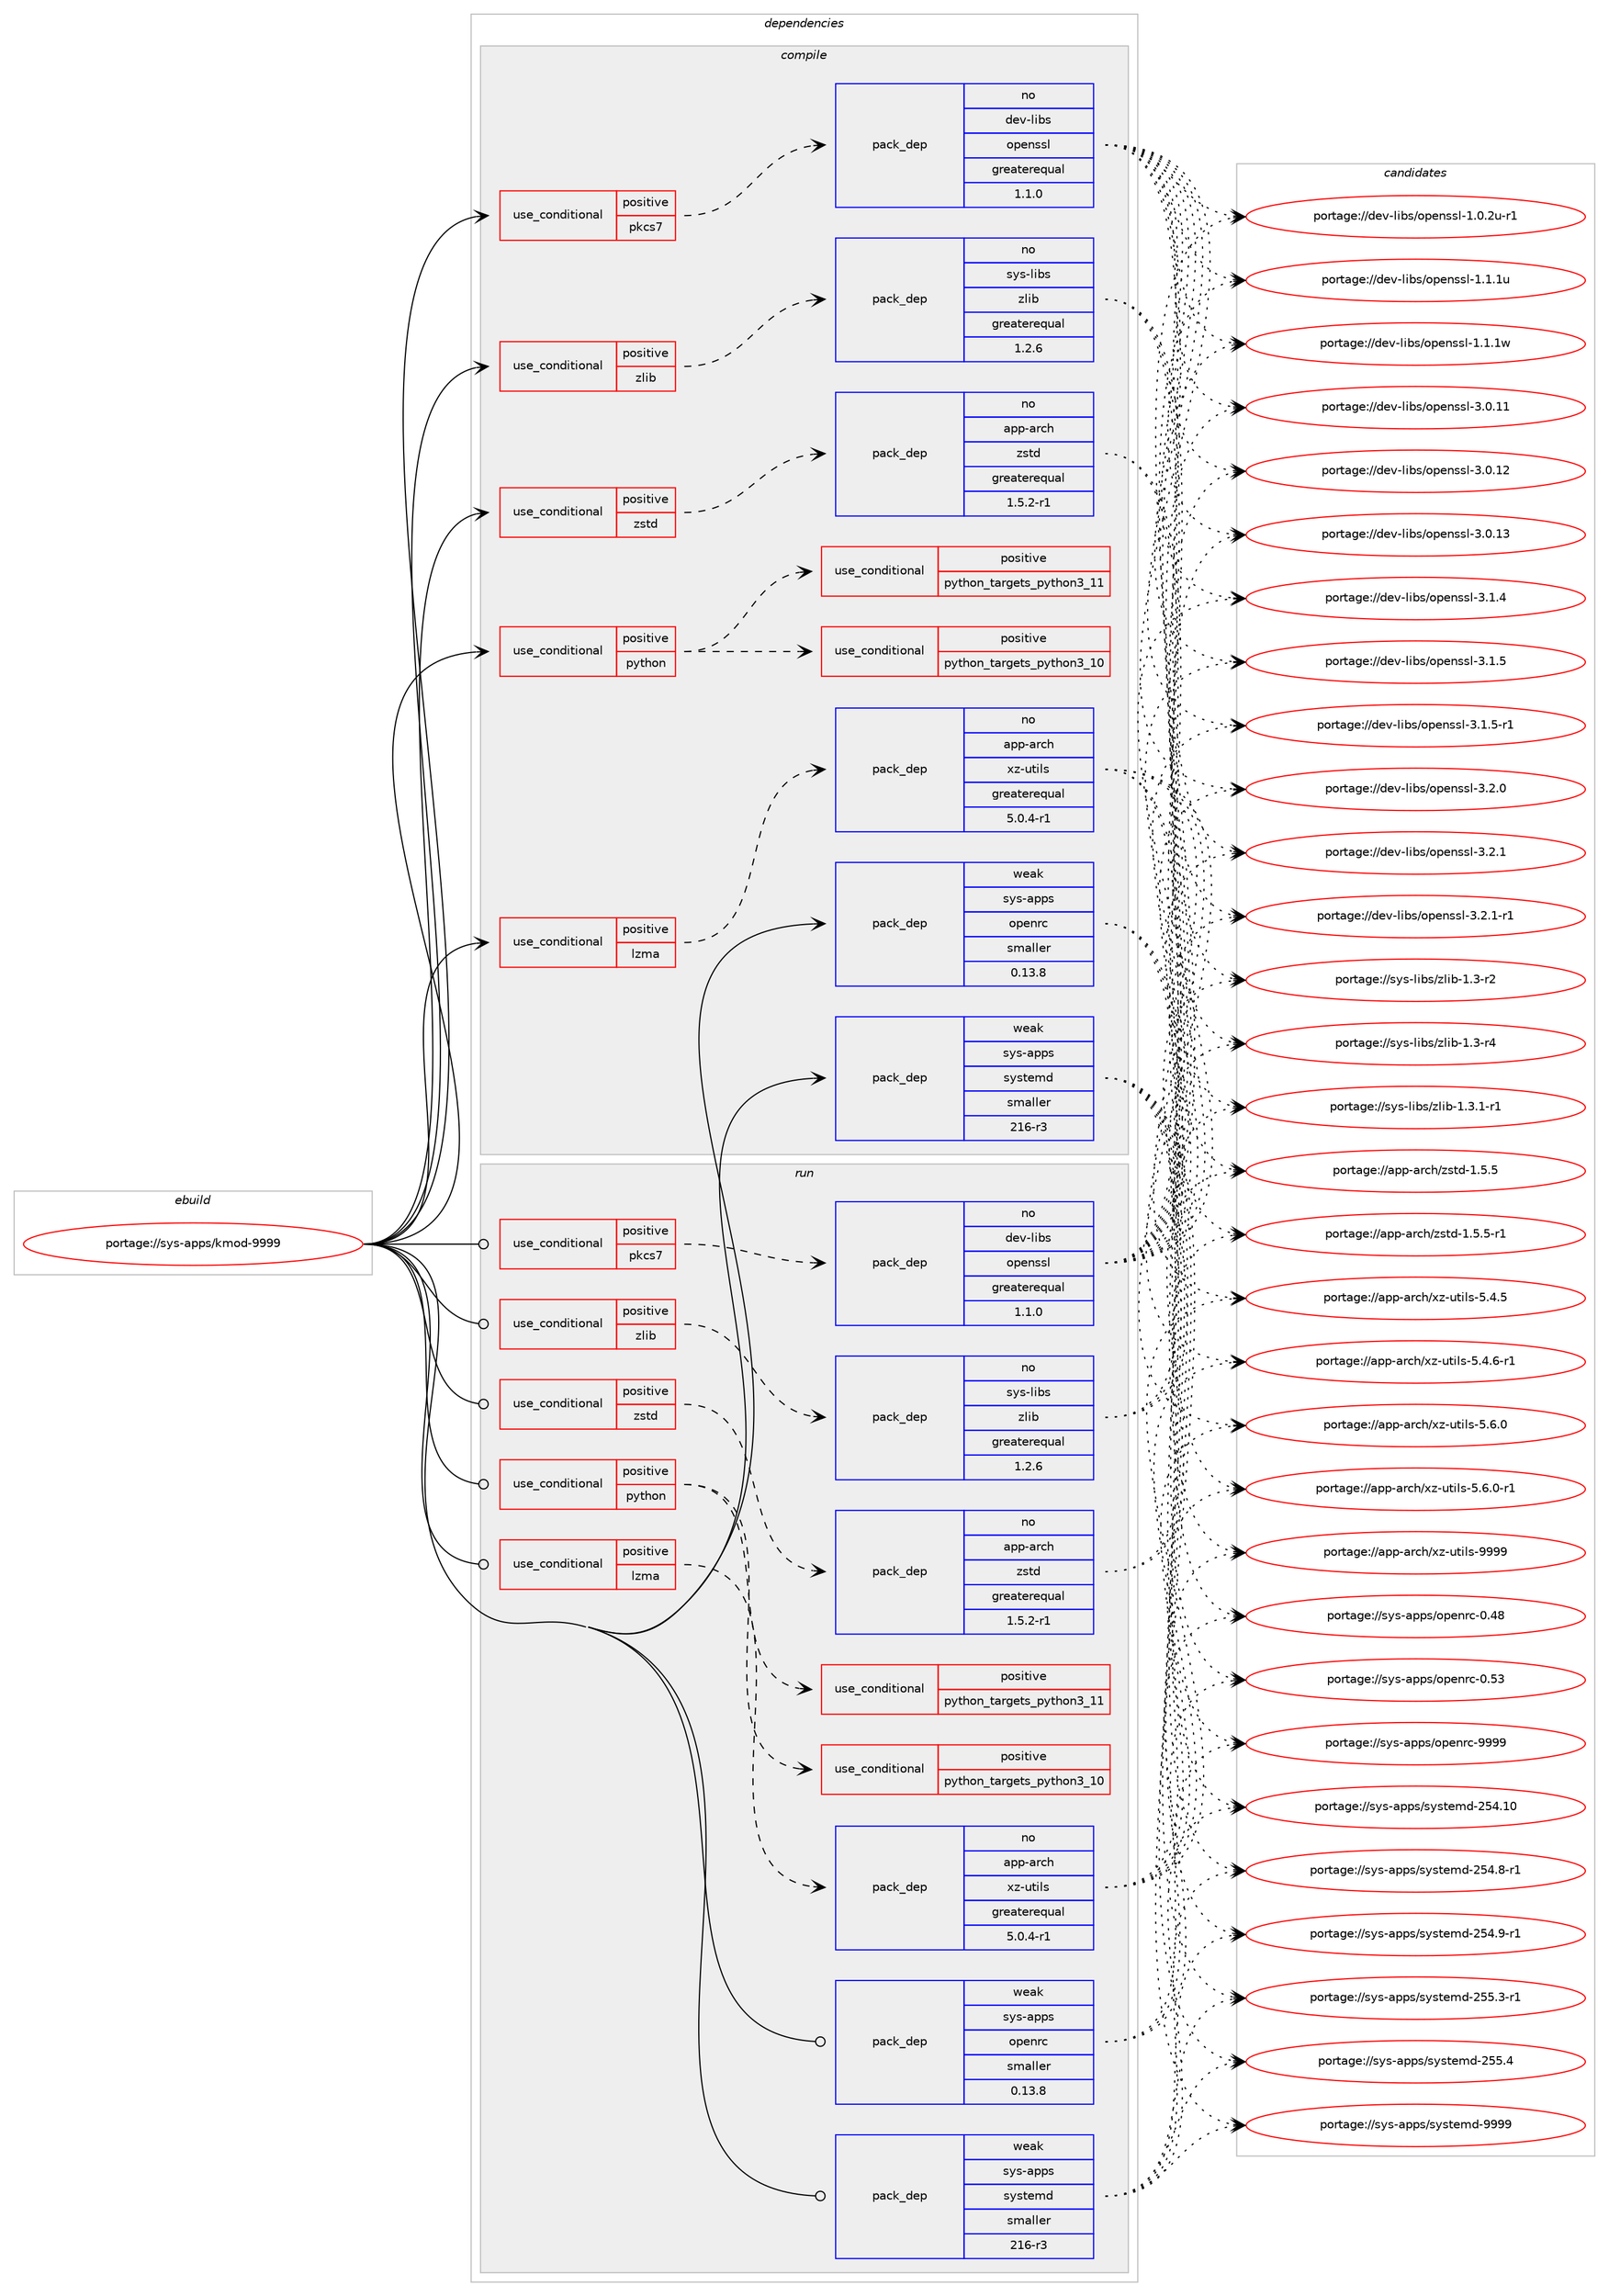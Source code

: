 digraph prolog {

# *************
# Graph options
# *************

newrank=true;
concentrate=true;
compound=true;
graph [rankdir=LR,fontname=Helvetica,fontsize=10,ranksep=1.5];#, ranksep=2.5, nodesep=0.2];
edge  [arrowhead=vee];
node  [fontname=Helvetica,fontsize=10];

# **********
# The ebuild
# **********

subgraph cluster_leftcol {
color=gray;
rank=same;
label=<<i>ebuild</i>>;
id [label="portage://sys-apps/kmod-9999", color=red, width=4, href="../sys-apps/kmod-9999.svg"];
}

# ****************
# The dependencies
# ****************

subgraph cluster_midcol {
color=gray;
label=<<i>dependencies</i>>;
subgraph cluster_compile {
fillcolor="#eeeeee";
style=filled;
label=<<i>compile</i>>;
subgraph cond11117 {
dependency15845 [label=<<TABLE BORDER="0" CELLBORDER="1" CELLSPACING="0" CELLPADDING="4"><TR><TD ROWSPAN="3" CELLPADDING="10">use_conditional</TD></TR><TR><TD>positive</TD></TR><TR><TD>lzma</TD></TR></TABLE>>, shape=none, color=red];
subgraph pack4573 {
dependency15846 [label=<<TABLE BORDER="0" CELLBORDER="1" CELLSPACING="0" CELLPADDING="4" WIDTH="220"><TR><TD ROWSPAN="6" CELLPADDING="30">pack_dep</TD></TR><TR><TD WIDTH="110">no</TD></TR><TR><TD>app-arch</TD></TR><TR><TD>xz-utils</TD></TR><TR><TD>greaterequal</TD></TR><TR><TD>5.0.4-r1</TD></TR></TABLE>>, shape=none, color=blue];
}
dependency15845:e -> dependency15846:w [weight=20,style="dashed",arrowhead="vee"];
}
id:e -> dependency15845:w [weight=20,style="solid",arrowhead="vee"];
subgraph cond11118 {
dependency15847 [label=<<TABLE BORDER="0" CELLBORDER="1" CELLSPACING="0" CELLPADDING="4"><TR><TD ROWSPAN="3" CELLPADDING="10">use_conditional</TD></TR><TR><TD>positive</TD></TR><TR><TD>pkcs7</TD></TR></TABLE>>, shape=none, color=red];
subgraph pack4574 {
dependency15848 [label=<<TABLE BORDER="0" CELLBORDER="1" CELLSPACING="0" CELLPADDING="4" WIDTH="220"><TR><TD ROWSPAN="6" CELLPADDING="30">pack_dep</TD></TR><TR><TD WIDTH="110">no</TD></TR><TR><TD>dev-libs</TD></TR><TR><TD>openssl</TD></TR><TR><TD>greaterequal</TD></TR><TR><TD>1.1.0</TD></TR></TABLE>>, shape=none, color=blue];
}
dependency15847:e -> dependency15848:w [weight=20,style="dashed",arrowhead="vee"];
}
id:e -> dependency15847:w [weight=20,style="solid",arrowhead="vee"];
subgraph cond11119 {
dependency15849 [label=<<TABLE BORDER="0" CELLBORDER="1" CELLSPACING="0" CELLPADDING="4"><TR><TD ROWSPAN="3" CELLPADDING="10">use_conditional</TD></TR><TR><TD>positive</TD></TR><TR><TD>python</TD></TR></TABLE>>, shape=none, color=red];
subgraph cond11120 {
dependency15850 [label=<<TABLE BORDER="0" CELLBORDER="1" CELLSPACING="0" CELLPADDING="4"><TR><TD ROWSPAN="3" CELLPADDING="10">use_conditional</TD></TR><TR><TD>positive</TD></TR><TR><TD>python_targets_python3_10</TD></TR></TABLE>>, shape=none, color=red];
# *** BEGIN UNKNOWN DEPENDENCY TYPE (TODO) ***
# dependency15850 -> package_dependency(portage://sys-apps/kmod-9999,install,no,dev-lang,python,none,[,,],[slot(3.10)],[])
# *** END UNKNOWN DEPENDENCY TYPE (TODO) ***

}
dependency15849:e -> dependency15850:w [weight=20,style="dashed",arrowhead="vee"];
subgraph cond11121 {
dependency15851 [label=<<TABLE BORDER="0" CELLBORDER="1" CELLSPACING="0" CELLPADDING="4"><TR><TD ROWSPAN="3" CELLPADDING="10">use_conditional</TD></TR><TR><TD>positive</TD></TR><TR><TD>python_targets_python3_11</TD></TR></TABLE>>, shape=none, color=red];
# *** BEGIN UNKNOWN DEPENDENCY TYPE (TODO) ***
# dependency15851 -> package_dependency(portage://sys-apps/kmod-9999,install,no,dev-lang,python,none,[,,],[slot(3.11)],[])
# *** END UNKNOWN DEPENDENCY TYPE (TODO) ***

}
dependency15849:e -> dependency15851:w [weight=20,style="dashed",arrowhead="vee"];
}
id:e -> dependency15849:w [weight=20,style="solid",arrowhead="vee"];
subgraph cond11122 {
dependency15852 [label=<<TABLE BORDER="0" CELLBORDER="1" CELLSPACING="0" CELLPADDING="4"><TR><TD ROWSPAN="3" CELLPADDING="10">use_conditional</TD></TR><TR><TD>positive</TD></TR><TR><TD>zlib</TD></TR></TABLE>>, shape=none, color=red];
subgraph pack4575 {
dependency15853 [label=<<TABLE BORDER="0" CELLBORDER="1" CELLSPACING="0" CELLPADDING="4" WIDTH="220"><TR><TD ROWSPAN="6" CELLPADDING="30">pack_dep</TD></TR><TR><TD WIDTH="110">no</TD></TR><TR><TD>sys-libs</TD></TR><TR><TD>zlib</TD></TR><TR><TD>greaterequal</TD></TR><TR><TD>1.2.6</TD></TR></TABLE>>, shape=none, color=blue];
}
dependency15852:e -> dependency15853:w [weight=20,style="dashed",arrowhead="vee"];
}
id:e -> dependency15852:w [weight=20,style="solid",arrowhead="vee"];
subgraph cond11123 {
dependency15854 [label=<<TABLE BORDER="0" CELLBORDER="1" CELLSPACING="0" CELLPADDING="4"><TR><TD ROWSPAN="3" CELLPADDING="10">use_conditional</TD></TR><TR><TD>positive</TD></TR><TR><TD>zstd</TD></TR></TABLE>>, shape=none, color=red];
subgraph pack4576 {
dependency15855 [label=<<TABLE BORDER="0" CELLBORDER="1" CELLSPACING="0" CELLPADDING="4" WIDTH="220"><TR><TD ROWSPAN="6" CELLPADDING="30">pack_dep</TD></TR><TR><TD WIDTH="110">no</TD></TR><TR><TD>app-arch</TD></TR><TR><TD>zstd</TD></TR><TR><TD>greaterequal</TD></TR><TR><TD>1.5.2-r1</TD></TR></TABLE>>, shape=none, color=blue];
}
dependency15854:e -> dependency15855:w [weight=20,style="dashed",arrowhead="vee"];
}
id:e -> dependency15854:w [weight=20,style="solid",arrowhead="vee"];
# *** BEGIN UNKNOWN DEPENDENCY TYPE (TODO) ***
# id -> package_dependency(portage://sys-apps/kmod-9999,install,weak,sys-apps,module-init-tools,none,[,,],[],[])
# *** END UNKNOWN DEPENDENCY TYPE (TODO) ***

# *** BEGIN UNKNOWN DEPENDENCY TYPE (TODO) ***
# id -> package_dependency(portage://sys-apps/kmod-9999,install,weak,sys-apps,modutils,none,[,,],[],[])
# *** END UNKNOWN DEPENDENCY TYPE (TODO) ***

subgraph pack4577 {
dependency15856 [label=<<TABLE BORDER="0" CELLBORDER="1" CELLSPACING="0" CELLPADDING="4" WIDTH="220"><TR><TD ROWSPAN="6" CELLPADDING="30">pack_dep</TD></TR><TR><TD WIDTH="110">weak</TD></TR><TR><TD>sys-apps</TD></TR><TR><TD>openrc</TD></TR><TR><TD>smaller</TD></TR><TR><TD>0.13.8</TD></TR></TABLE>>, shape=none, color=blue];
}
id:e -> dependency15856:w [weight=20,style="solid",arrowhead="vee"];
subgraph pack4578 {
dependency15857 [label=<<TABLE BORDER="0" CELLBORDER="1" CELLSPACING="0" CELLPADDING="4" WIDTH="220"><TR><TD ROWSPAN="6" CELLPADDING="30">pack_dep</TD></TR><TR><TD WIDTH="110">weak</TD></TR><TR><TD>sys-apps</TD></TR><TR><TD>systemd</TD></TR><TR><TD>smaller</TD></TR><TR><TD>216-r3</TD></TR></TABLE>>, shape=none, color=blue];
}
id:e -> dependency15857:w [weight=20,style="solid",arrowhead="vee"];
}
subgraph cluster_compileandrun {
fillcolor="#eeeeee";
style=filled;
label=<<i>compile and run</i>>;
}
subgraph cluster_run {
fillcolor="#eeeeee";
style=filled;
label=<<i>run</i>>;
subgraph cond11124 {
dependency15858 [label=<<TABLE BORDER="0" CELLBORDER="1" CELLSPACING="0" CELLPADDING="4"><TR><TD ROWSPAN="3" CELLPADDING="10">use_conditional</TD></TR><TR><TD>positive</TD></TR><TR><TD>lzma</TD></TR></TABLE>>, shape=none, color=red];
subgraph pack4579 {
dependency15859 [label=<<TABLE BORDER="0" CELLBORDER="1" CELLSPACING="0" CELLPADDING="4" WIDTH="220"><TR><TD ROWSPAN="6" CELLPADDING="30">pack_dep</TD></TR><TR><TD WIDTH="110">no</TD></TR><TR><TD>app-arch</TD></TR><TR><TD>xz-utils</TD></TR><TR><TD>greaterequal</TD></TR><TR><TD>5.0.4-r1</TD></TR></TABLE>>, shape=none, color=blue];
}
dependency15858:e -> dependency15859:w [weight=20,style="dashed",arrowhead="vee"];
}
id:e -> dependency15858:w [weight=20,style="solid",arrowhead="odot"];
subgraph cond11125 {
dependency15860 [label=<<TABLE BORDER="0" CELLBORDER="1" CELLSPACING="0" CELLPADDING="4"><TR><TD ROWSPAN="3" CELLPADDING="10">use_conditional</TD></TR><TR><TD>positive</TD></TR><TR><TD>pkcs7</TD></TR></TABLE>>, shape=none, color=red];
subgraph pack4580 {
dependency15861 [label=<<TABLE BORDER="0" CELLBORDER="1" CELLSPACING="0" CELLPADDING="4" WIDTH="220"><TR><TD ROWSPAN="6" CELLPADDING="30">pack_dep</TD></TR><TR><TD WIDTH="110">no</TD></TR><TR><TD>dev-libs</TD></TR><TR><TD>openssl</TD></TR><TR><TD>greaterequal</TD></TR><TR><TD>1.1.0</TD></TR></TABLE>>, shape=none, color=blue];
}
dependency15860:e -> dependency15861:w [weight=20,style="dashed",arrowhead="vee"];
}
id:e -> dependency15860:w [weight=20,style="solid",arrowhead="odot"];
subgraph cond11126 {
dependency15862 [label=<<TABLE BORDER="0" CELLBORDER="1" CELLSPACING="0" CELLPADDING="4"><TR><TD ROWSPAN="3" CELLPADDING="10">use_conditional</TD></TR><TR><TD>positive</TD></TR><TR><TD>python</TD></TR></TABLE>>, shape=none, color=red];
subgraph cond11127 {
dependency15863 [label=<<TABLE BORDER="0" CELLBORDER="1" CELLSPACING="0" CELLPADDING="4"><TR><TD ROWSPAN="3" CELLPADDING="10">use_conditional</TD></TR><TR><TD>positive</TD></TR><TR><TD>python_targets_python3_10</TD></TR></TABLE>>, shape=none, color=red];
# *** BEGIN UNKNOWN DEPENDENCY TYPE (TODO) ***
# dependency15863 -> package_dependency(portage://sys-apps/kmod-9999,run,no,dev-lang,python,none,[,,],[slot(3.10)],[])
# *** END UNKNOWN DEPENDENCY TYPE (TODO) ***

}
dependency15862:e -> dependency15863:w [weight=20,style="dashed",arrowhead="vee"];
subgraph cond11128 {
dependency15864 [label=<<TABLE BORDER="0" CELLBORDER="1" CELLSPACING="0" CELLPADDING="4"><TR><TD ROWSPAN="3" CELLPADDING="10">use_conditional</TD></TR><TR><TD>positive</TD></TR><TR><TD>python_targets_python3_11</TD></TR></TABLE>>, shape=none, color=red];
# *** BEGIN UNKNOWN DEPENDENCY TYPE (TODO) ***
# dependency15864 -> package_dependency(portage://sys-apps/kmod-9999,run,no,dev-lang,python,none,[,,],[slot(3.11)],[])
# *** END UNKNOWN DEPENDENCY TYPE (TODO) ***

}
dependency15862:e -> dependency15864:w [weight=20,style="dashed",arrowhead="vee"];
}
id:e -> dependency15862:w [weight=20,style="solid",arrowhead="odot"];
subgraph cond11129 {
dependency15865 [label=<<TABLE BORDER="0" CELLBORDER="1" CELLSPACING="0" CELLPADDING="4"><TR><TD ROWSPAN="3" CELLPADDING="10">use_conditional</TD></TR><TR><TD>positive</TD></TR><TR><TD>zlib</TD></TR></TABLE>>, shape=none, color=red];
subgraph pack4581 {
dependency15866 [label=<<TABLE BORDER="0" CELLBORDER="1" CELLSPACING="0" CELLPADDING="4" WIDTH="220"><TR><TD ROWSPAN="6" CELLPADDING="30">pack_dep</TD></TR><TR><TD WIDTH="110">no</TD></TR><TR><TD>sys-libs</TD></TR><TR><TD>zlib</TD></TR><TR><TD>greaterequal</TD></TR><TR><TD>1.2.6</TD></TR></TABLE>>, shape=none, color=blue];
}
dependency15865:e -> dependency15866:w [weight=20,style="dashed",arrowhead="vee"];
}
id:e -> dependency15865:w [weight=20,style="solid",arrowhead="odot"];
subgraph cond11130 {
dependency15867 [label=<<TABLE BORDER="0" CELLBORDER="1" CELLSPACING="0" CELLPADDING="4"><TR><TD ROWSPAN="3" CELLPADDING="10">use_conditional</TD></TR><TR><TD>positive</TD></TR><TR><TD>zstd</TD></TR></TABLE>>, shape=none, color=red];
subgraph pack4582 {
dependency15868 [label=<<TABLE BORDER="0" CELLBORDER="1" CELLSPACING="0" CELLPADDING="4" WIDTH="220"><TR><TD ROWSPAN="6" CELLPADDING="30">pack_dep</TD></TR><TR><TD WIDTH="110">no</TD></TR><TR><TD>app-arch</TD></TR><TR><TD>zstd</TD></TR><TR><TD>greaterequal</TD></TR><TR><TD>1.5.2-r1</TD></TR></TABLE>>, shape=none, color=blue];
}
dependency15867:e -> dependency15868:w [weight=20,style="dashed",arrowhead="vee"];
}
id:e -> dependency15867:w [weight=20,style="solid",arrowhead="odot"];
# *** BEGIN UNKNOWN DEPENDENCY TYPE (TODO) ***
# id -> package_dependency(portage://sys-apps/kmod-9999,run,weak,sys-apps,module-init-tools,none,[,,],[],[])
# *** END UNKNOWN DEPENDENCY TYPE (TODO) ***

# *** BEGIN UNKNOWN DEPENDENCY TYPE (TODO) ***
# id -> package_dependency(portage://sys-apps/kmod-9999,run,weak,sys-apps,modutils,none,[,,],[],[])
# *** END UNKNOWN DEPENDENCY TYPE (TODO) ***

subgraph pack4583 {
dependency15869 [label=<<TABLE BORDER="0" CELLBORDER="1" CELLSPACING="0" CELLPADDING="4" WIDTH="220"><TR><TD ROWSPAN="6" CELLPADDING="30">pack_dep</TD></TR><TR><TD WIDTH="110">weak</TD></TR><TR><TD>sys-apps</TD></TR><TR><TD>openrc</TD></TR><TR><TD>smaller</TD></TR><TR><TD>0.13.8</TD></TR></TABLE>>, shape=none, color=blue];
}
id:e -> dependency15869:w [weight=20,style="solid",arrowhead="odot"];
subgraph pack4584 {
dependency15870 [label=<<TABLE BORDER="0" CELLBORDER="1" CELLSPACING="0" CELLPADDING="4" WIDTH="220"><TR><TD ROWSPAN="6" CELLPADDING="30">pack_dep</TD></TR><TR><TD WIDTH="110">weak</TD></TR><TR><TD>sys-apps</TD></TR><TR><TD>systemd</TD></TR><TR><TD>smaller</TD></TR><TR><TD>216-r3</TD></TR></TABLE>>, shape=none, color=blue];
}
id:e -> dependency15870:w [weight=20,style="solid",arrowhead="odot"];
}
}

# **************
# The candidates
# **************

subgraph cluster_choices {
rank=same;
color=gray;
label=<<i>candidates</i>>;

subgraph choice4573 {
color=black;
nodesep=1;
choice971121124597114991044712012245117116105108115455346524653 [label="portage://app-arch/xz-utils-5.4.5", color=red, width=4,href="../app-arch/xz-utils-5.4.5.svg"];
choice9711211245971149910447120122451171161051081154553465246544511449 [label="portage://app-arch/xz-utils-5.4.6-r1", color=red, width=4,href="../app-arch/xz-utils-5.4.6-r1.svg"];
choice971121124597114991044712012245117116105108115455346544648 [label="portage://app-arch/xz-utils-5.6.0", color=red, width=4,href="../app-arch/xz-utils-5.6.0.svg"];
choice9711211245971149910447120122451171161051081154553465446484511449 [label="portage://app-arch/xz-utils-5.6.0-r1", color=red, width=4,href="../app-arch/xz-utils-5.6.0-r1.svg"];
choice9711211245971149910447120122451171161051081154557575757 [label="portage://app-arch/xz-utils-9999", color=red, width=4,href="../app-arch/xz-utils-9999.svg"];
dependency15846:e -> choice971121124597114991044712012245117116105108115455346524653:w [style=dotted,weight="100"];
dependency15846:e -> choice9711211245971149910447120122451171161051081154553465246544511449:w [style=dotted,weight="100"];
dependency15846:e -> choice971121124597114991044712012245117116105108115455346544648:w [style=dotted,weight="100"];
dependency15846:e -> choice9711211245971149910447120122451171161051081154553465446484511449:w [style=dotted,weight="100"];
dependency15846:e -> choice9711211245971149910447120122451171161051081154557575757:w [style=dotted,weight="100"];
}
subgraph choice4574 {
color=black;
nodesep=1;
choice1001011184510810598115471111121011101151151084549464846501174511449 [label="portage://dev-libs/openssl-1.0.2u-r1", color=red, width=4,href="../dev-libs/openssl-1.0.2u-r1.svg"];
choice100101118451081059811547111112101110115115108454946494649117 [label="portage://dev-libs/openssl-1.1.1u", color=red, width=4,href="../dev-libs/openssl-1.1.1u.svg"];
choice100101118451081059811547111112101110115115108454946494649119 [label="portage://dev-libs/openssl-1.1.1w", color=red, width=4,href="../dev-libs/openssl-1.1.1w.svg"];
choice10010111845108105981154711111210111011511510845514648464949 [label="portage://dev-libs/openssl-3.0.11", color=red, width=4,href="../dev-libs/openssl-3.0.11.svg"];
choice10010111845108105981154711111210111011511510845514648464950 [label="portage://dev-libs/openssl-3.0.12", color=red, width=4,href="../dev-libs/openssl-3.0.12.svg"];
choice10010111845108105981154711111210111011511510845514648464951 [label="portage://dev-libs/openssl-3.0.13", color=red, width=4,href="../dev-libs/openssl-3.0.13.svg"];
choice100101118451081059811547111112101110115115108455146494652 [label="portage://dev-libs/openssl-3.1.4", color=red, width=4,href="../dev-libs/openssl-3.1.4.svg"];
choice100101118451081059811547111112101110115115108455146494653 [label="portage://dev-libs/openssl-3.1.5", color=red, width=4,href="../dev-libs/openssl-3.1.5.svg"];
choice1001011184510810598115471111121011101151151084551464946534511449 [label="portage://dev-libs/openssl-3.1.5-r1", color=red, width=4,href="../dev-libs/openssl-3.1.5-r1.svg"];
choice100101118451081059811547111112101110115115108455146504648 [label="portage://dev-libs/openssl-3.2.0", color=red, width=4,href="../dev-libs/openssl-3.2.0.svg"];
choice100101118451081059811547111112101110115115108455146504649 [label="portage://dev-libs/openssl-3.2.1", color=red, width=4,href="../dev-libs/openssl-3.2.1.svg"];
choice1001011184510810598115471111121011101151151084551465046494511449 [label="portage://dev-libs/openssl-3.2.1-r1", color=red, width=4,href="../dev-libs/openssl-3.2.1-r1.svg"];
dependency15848:e -> choice1001011184510810598115471111121011101151151084549464846501174511449:w [style=dotted,weight="100"];
dependency15848:e -> choice100101118451081059811547111112101110115115108454946494649117:w [style=dotted,weight="100"];
dependency15848:e -> choice100101118451081059811547111112101110115115108454946494649119:w [style=dotted,weight="100"];
dependency15848:e -> choice10010111845108105981154711111210111011511510845514648464949:w [style=dotted,weight="100"];
dependency15848:e -> choice10010111845108105981154711111210111011511510845514648464950:w [style=dotted,weight="100"];
dependency15848:e -> choice10010111845108105981154711111210111011511510845514648464951:w [style=dotted,weight="100"];
dependency15848:e -> choice100101118451081059811547111112101110115115108455146494652:w [style=dotted,weight="100"];
dependency15848:e -> choice100101118451081059811547111112101110115115108455146494653:w [style=dotted,weight="100"];
dependency15848:e -> choice1001011184510810598115471111121011101151151084551464946534511449:w [style=dotted,weight="100"];
dependency15848:e -> choice100101118451081059811547111112101110115115108455146504648:w [style=dotted,weight="100"];
dependency15848:e -> choice100101118451081059811547111112101110115115108455146504649:w [style=dotted,weight="100"];
dependency15848:e -> choice1001011184510810598115471111121011101151151084551465046494511449:w [style=dotted,weight="100"];
}
subgraph choice4575 {
color=black;
nodesep=1;
choice11512111545108105981154712210810598454946514511450 [label="portage://sys-libs/zlib-1.3-r2", color=red, width=4,href="../sys-libs/zlib-1.3-r2.svg"];
choice11512111545108105981154712210810598454946514511452 [label="portage://sys-libs/zlib-1.3-r4", color=red, width=4,href="../sys-libs/zlib-1.3-r4.svg"];
choice115121115451081059811547122108105984549465146494511449 [label="portage://sys-libs/zlib-1.3.1-r1", color=red, width=4,href="../sys-libs/zlib-1.3.1-r1.svg"];
dependency15853:e -> choice11512111545108105981154712210810598454946514511450:w [style=dotted,weight="100"];
dependency15853:e -> choice11512111545108105981154712210810598454946514511452:w [style=dotted,weight="100"];
dependency15853:e -> choice115121115451081059811547122108105984549465146494511449:w [style=dotted,weight="100"];
}
subgraph choice4576 {
color=black;
nodesep=1;
choice9711211245971149910447122115116100454946534653 [label="portage://app-arch/zstd-1.5.5", color=red, width=4,href="../app-arch/zstd-1.5.5.svg"];
choice97112112459711499104471221151161004549465346534511449 [label="portage://app-arch/zstd-1.5.5-r1", color=red, width=4,href="../app-arch/zstd-1.5.5-r1.svg"];
dependency15855:e -> choice9711211245971149910447122115116100454946534653:w [style=dotted,weight="100"];
dependency15855:e -> choice97112112459711499104471221151161004549465346534511449:w [style=dotted,weight="100"];
}
subgraph choice4577 {
color=black;
nodesep=1;
choice115121115459711211211547111112101110114994548465256 [label="portage://sys-apps/openrc-0.48", color=red, width=4,href="../sys-apps/openrc-0.48.svg"];
choice115121115459711211211547111112101110114994548465351 [label="portage://sys-apps/openrc-0.53", color=red, width=4,href="../sys-apps/openrc-0.53.svg"];
choice115121115459711211211547111112101110114994557575757 [label="portage://sys-apps/openrc-9999", color=red, width=4,href="../sys-apps/openrc-9999.svg"];
dependency15856:e -> choice115121115459711211211547111112101110114994548465256:w [style=dotted,weight="100"];
dependency15856:e -> choice115121115459711211211547111112101110114994548465351:w [style=dotted,weight="100"];
dependency15856:e -> choice115121115459711211211547111112101110114994557575757:w [style=dotted,weight="100"];
}
subgraph choice4578 {
color=black;
nodesep=1;
choice11512111545971121121154711512111511610110910045505352464948 [label="portage://sys-apps/systemd-254.10", color=red, width=4,href="../sys-apps/systemd-254.10.svg"];
choice1151211154597112112115471151211151161011091004550535246564511449 [label="portage://sys-apps/systemd-254.8-r1", color=red, width=4,href="../sys-apps/systemd-254.8-r1.svg"];
choice1151211154597112112115471151211151161011091004550535246574511449 [label="portage://sys-apps/systemd-254.9-r1", color=red, width=4,href="../sys-apps/systemd-254.9-r1.svg"];
choice1151211154597112112115471151211151161011091004550535346514511449 [label="portage://sys-apps/systemd-255.3-r1", color=red, width=4,href="../sys-apps/systemd-255.3-r1.svg"];
choice115121115459711211211547115121115116101109100455053534652 [label="portage://sys-apps/systemd-255.4", color=red, width=4,href="../sys-apps/systemd-255.4.svg"];
choice1151211154597112112115471151211151161011091004557575757 [label="portage://sys-apps/systemd-9999", color=red, width=4,href="../sys-apps/systemd-9999.svg"];
dependency15857:e -> choice11512111545971121121154711512111511610110910045505352464948:w [style=dotted,weight="100"];
dependency15857:e -> choice1151211154597112112115471151211151161011091004550535246564511449:w [style=dotted,weight="100"];
dependency15857:e -> choice1151211154597112112115471151211151161011091004550535246574511449:w [style=dotted,weight="100"];
dependency15857:e -> choice1151211154597112112115471151211151161011091004550535346514511449:w [style=dotted,weight="100"];
dependency15857:e -> choice115121115459711211211547115121115116101109100455053534652:w [style=dotted,weight="100"];
dependency15857:e -> choice1151211154597112112115471151211151161011091004557575757:w [style=dotted,weight="100"];
}
subgraph choice4579 {
color=black;
nodesep=1;
choice971121124597114991044712012245117116105108115455346524653 [label="portage://app-arch/xz-utils-5.4.5", color=red, width=4,href="../app-arch/xz-utils-5.4.5.svg"];
choice9711211245971149910447120122451171161051081154553465246544511449 [label="portage://app-arch/xz-utils-5.4.6-r1", color=red, width=4,href="../app-arch/xz-utils-5.4.6-r1.svg"];
choice971121124597114991044712012245117116105108115455346544648 [label="portage://app-arch/xz-utils-5.6.0", color=red, width=4,href="../app-arch/xz-utils-5.6.0.svg"];
choice9711211245971149910447120122451171161051081154553465446484511449 [label="portage://app-arch/xz-utils-5.6.0-r1", color=red, width=4,href="../app-arch/xz-utils-5.6.0-r1.svg"];
choice9711211245971149910447120122451171161051081154557575757 [label="portage://app-arch/xz-utils-9999", color=red, width=4,href="../app-arch/xz-utils-9999.svg"];
dependency15859:e -> choice971121124597114991044712012245117116105108115455346524653:w [style=dotted,weight="100"];
dependency15859:e -> choice9711211245971149910447120122451171161051081154553465246544511449:w [style=dotted,weight="100"];
dependency15859:e -> choice971121124597114991044712012245117116105108115455346544648:w [style=dotted,weight="100"];
dependency15859:e -> choice9711211245971149910447120122451171161051081154553465446484511449:w [style=dotted,weight="100"];
dependency15859:e -> choice9711211245971149910447120122451171161051081154557575757:w [style=dotted,weight="100"];
}
subgraph choice4580 {
color=black;
nodesep=1;
choice1001011184510810598115471111121011101151151084549464846501174511449 [label="portage://dev-libs/openssl-1.0.2u-r1", color=red, width=4,href="../dev-libs/openssl-1.0.2u-r1.svg"];
choice100101118451081059811547111112101110115115108454946494649117 [label="portage://dev-libs/openssl-1.1.1u", color=red, width=4,href="../dev-libs/openssl-1.1.1u.svg"];
choice100101118451081059811547111112101110115115108454946494649119 [label="portage://dev-libs/openssl-1.1.1w", color=red, width=4,href="../dev-libs/openssl-1.1.1w.svg"];
choice10010111845108105981154711111210111011511510845514648464949 [label="portage://dev-libs/openssl-3.0.11", color=red, width=4,href="../dev-libs/openssl-3.0.11.svg"];
choice10010111845108105981154711111210111011511510845514648464950 [label="portage://dev-libs/openssl-3.0.12", color=red, width=4,href="../dev-libs/openssl-3.0.12.svg"];
choice10010111845108105981154711111210111011511510845514648464951 [label="portage://dev-libs/openssl-3.0.13", color=red, width=4,href="../dev-libs/openssl-3.0.13.svg"];
choice100101118451081059811547111112101110115115108455146494652 [label="portage://dev-libs/openssl-3.1.4", color=red, width=4,href="../dev-libs/openssl-3.1.4.svg"];
choice100101118451081059811547111112101110115115108455146494653 [label="portage://dev-libs/openssl-3.1.5", color=red, width=4,href="../dev-libs/openssl-3.1.5.svg"];
choice1001011184510810598115471111121011101151151084551464946534511449 [label="portage://dev-libs/openssl-3.1.5-r1", color=red, width=4,href="../dev-libs/openssl-3.1.5-r1.svg"];
choice100101118451081059811547111112101110115115108455146504648 [label="portage://dev-libs/openssl-3.2.0", color=red, width=4,href="../dev-libs/openssl-3.2.0.svg"];
choice100101118451081059811547111112101110115115108455146504649 [label="portage://dev-libs/openssl-3.2.1", color=red, width=4,href="../dev-libs/openssl-3.2.1.svg"];
choice1001011184510810598115471111121011101151151084551465046494511449 [label="portage://dev-libs/openssl-3.2.1-r1", color=red, width=4,href="../dev-libs/openssl-3.2.1-r1.svg"];
dependency15861:e -> choice1001011184510810598115471111121011101151151084549464846501174511449:w [style=dotted,weight="100"];
dependency15861:e -> choice100101118451081059811547111112101110115115108454946494649117:w [style=dotted,weight="100"];
dependency15861:e -> choice100101118451081059811547111112101110115115108454946494649119:w [style=dotted,weight="100"];
dependency15861:e -> choice10010111845108105981154711111210111011511510845514648464949:w [style=dotted,weight="100"];
dependency15861:e -> choice10010111845108105981154711111210111011511510845514648464950:w [style=dotted,weight="100"];
dependency15861:e -> choice10010111845108105981154711111210111011511510845514648464951:w [style=dotted,weight="100"];
dependency15861:e -> choice100101118451081059811547111112101110115115108455146494652:w [style=dotted,weight="100"];
dependency15861:e -> choice100101118451081059811547111112101110115115108455146494653:w [style=dotted,weight="100"];
dependency15861:e -> choice1001011184510810598115471111121011101151151084551464946534511449:w [style=dotted,weight="100"];
dependency15861:e -> choice100101118451081059811547111112101110115115108455146504648:w [style=dotted,weight="100"];
dependency15861:e -> choice100101118451081059811547111112101110115115108455146504649:w [style=dotted,weight="100"];
dependency15861:e -> choice1001011184510810598115471111121011101151151084551465046494511449:w [style=dotted,weight="100"];
}
subgraph choice4581 {
color=black;
nodesep=1;
choice11512111545108105981154712210810598454946514511450 [label="portage://sys-libs/zlib-1.3-r2", color=red, width=4,href="../sys-libs/zlib-1.3-r2.svg"];
choice11512111545108105981154712210810598454946514511452 [label="portage://sys-libs/zlib-1.3-r4", color=red, width=4,href="../sys-libs/zlib-1.3-r4.svg"];
choice115121115451081059811547122108105984549465146494511449 [label="portage://sys-libs/zlib-1.3.1-r1", color=red, width=4,href="../sys-libs/zlib-1.3.1-r1.svg"];
dependency15866:e -> choice11512111545108105981154712210810598454946514511450:w [style=dotted,weight="100"];
dependency15866:e -> choice11512111545108105981154712210810598454946514511452:w [style=dotted,weight="100"];
dependency15866:e -> choice115121115451081059811547122108105984549465146494511449:w [style=dotted,weight="100"];
}
subgraph choice4582 {
color=black;
nodesep=1;
choice9711211245971149910447122115116100454946534653 [label="portage://app-arch/zstd-1.5.5", color=red, width=4,href="../app-arch/zstd-1.5.5.svg"];
choice97112112459711499104471221151161004549465346534511449 [label="portage://app-arch/zstd-1.5.5-r1", color=red, width=4,href="../app-arch/zstd-1.5.5-r1.svg"];
dependency15868:e -> choice9711211245971149910447122115116100454946534653:w [style=dotted,weight="100"];
dependency15868:e -> choice97112112459711499104471221151161004549465346534511449:w [style=dotted,weight="100"];
}
subgraph choice4583 {
color=black;
nodesep=1;
choice115121115459711211211547111112101110114994548465256 [label="portage://sys-apps/openrc-0.48", color=red, width=4,href="../sys-apps/openrc-0.48.svg"];
choice115121115459711211211547111112101110114994548465351 [label="portage://sys-apps/openrc-0.53", color=red, width=4,href="../sys-apps/openrc-0.53.svg"];
choice115121115459711211211547111112101110114994557575757 [label="portage://sys-apps/openrc-9999", color=red, width=4,href="../sys-apps/openrc-9999.svg"];
dependency15869:e -> choice115121115459711211211547111112101110114994548465256:w [style=dotted,weight="100"];
dependency15869:e -> choice115121115459711211211547111112101110114994548465351:w [style=dotted,weight="100"];
dependency15869:e -> choice115121115459711211211547111112101110114994557575757:w [style=dotted,weight="100"];
}
subgraph choice4584 {
color=black;
nodesep=1;
choice11512111545971121121154711512111511610110910045505352464948 [label="portage://sys-apps/systemd-254.10", color=red, width=4,href="../sys-apps/systemd-254.10.svg"];
choice1151211154597112112115471151211151161011091004550535246564511449 [label="portage://sys-apps/systemd-254.8-r1", color=red, width=4,href="../sys-apps/systemd-254.8-r1.svg"];
choice1151211154597112112115471151211151161011091004550535246574511449 [label="portage://sys-apps/systemd-254.9-r1", color=red, width=4,href="../sys-apps/systemd-254.9-r1.svg"];
choice1151211154597112112115471151211151161011091004550535346514511449 [label="portage://sys-apps/systemd-255.3-r1", color=red, width=4,href="../sys-apps/systemd-255.3-r1.svg"];
choice115121115459711211211547115121115116101109100455053534652 [label="portage://sys-apps/systemd-255.4", color=red, width=4,href="../sys-apps/systemd-255.4.svg"];
choice1151211154597112112115471151211151161011091004557575757 [label="portage://sys-apps/systemd-9999", color=red, width=4,href="../sys-apps/systemd-9999.svg"];
dependency15870:e -> choice11512111545971121121154711512111511610110910045505352464948:w [style=dotted,weight="100"];
dependency15870:e -> choice1151211154597112112115471151211151161011091004550535246564511449:w [style=dotted,weight="100"];
dependency15870:e -> choice1151211154597112112115471151211151161011091004550535246574511449:w [style=dotted,weight="100"];
dependency15870:e -> choice1151211154597112112115471151211151161011091004550535346514511449:w [style=dotted,weight="100"];
dependency15870:e -> choice115121115459711211211547115121115116101109100455053534652:w [style=dotted,weight="100"];
dependency15870:e -> choice1151211154597112112115471151211151161011091004557575757:w [style=dotted,weight="100"];
}
}

}
